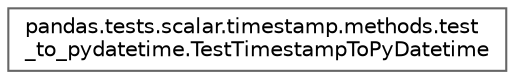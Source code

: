 digraph "Graphical Class Hierarchy"
{
 // LATEX_PDF_SIZE
  bgcolor="transparent";
  edge [fontname=Helvetica,fontsize=10,labelfontname=Helvetica,labelfontsize=10];
  node [fontname=Helvetica,fontsize=10,shape=box,height=0.2,width=0.4];
  rankdir="LR";
  Node0 [id="Node000000",label="pandas.tests.scalar.timestamp.methods.test\l_to_pydatetime.TestTimestampToPyDatetime",height=0.2,width=0.4,color="grey40", fillcolor="white", style="filled",URL="$d6/d19/classpandas_1_1tests_1_1scalar_1_1timestamp_1_1methods_1_1test__to__pydatetime_1_1TestTimestampToPyDatetime.html",tooltip=" "];
}
